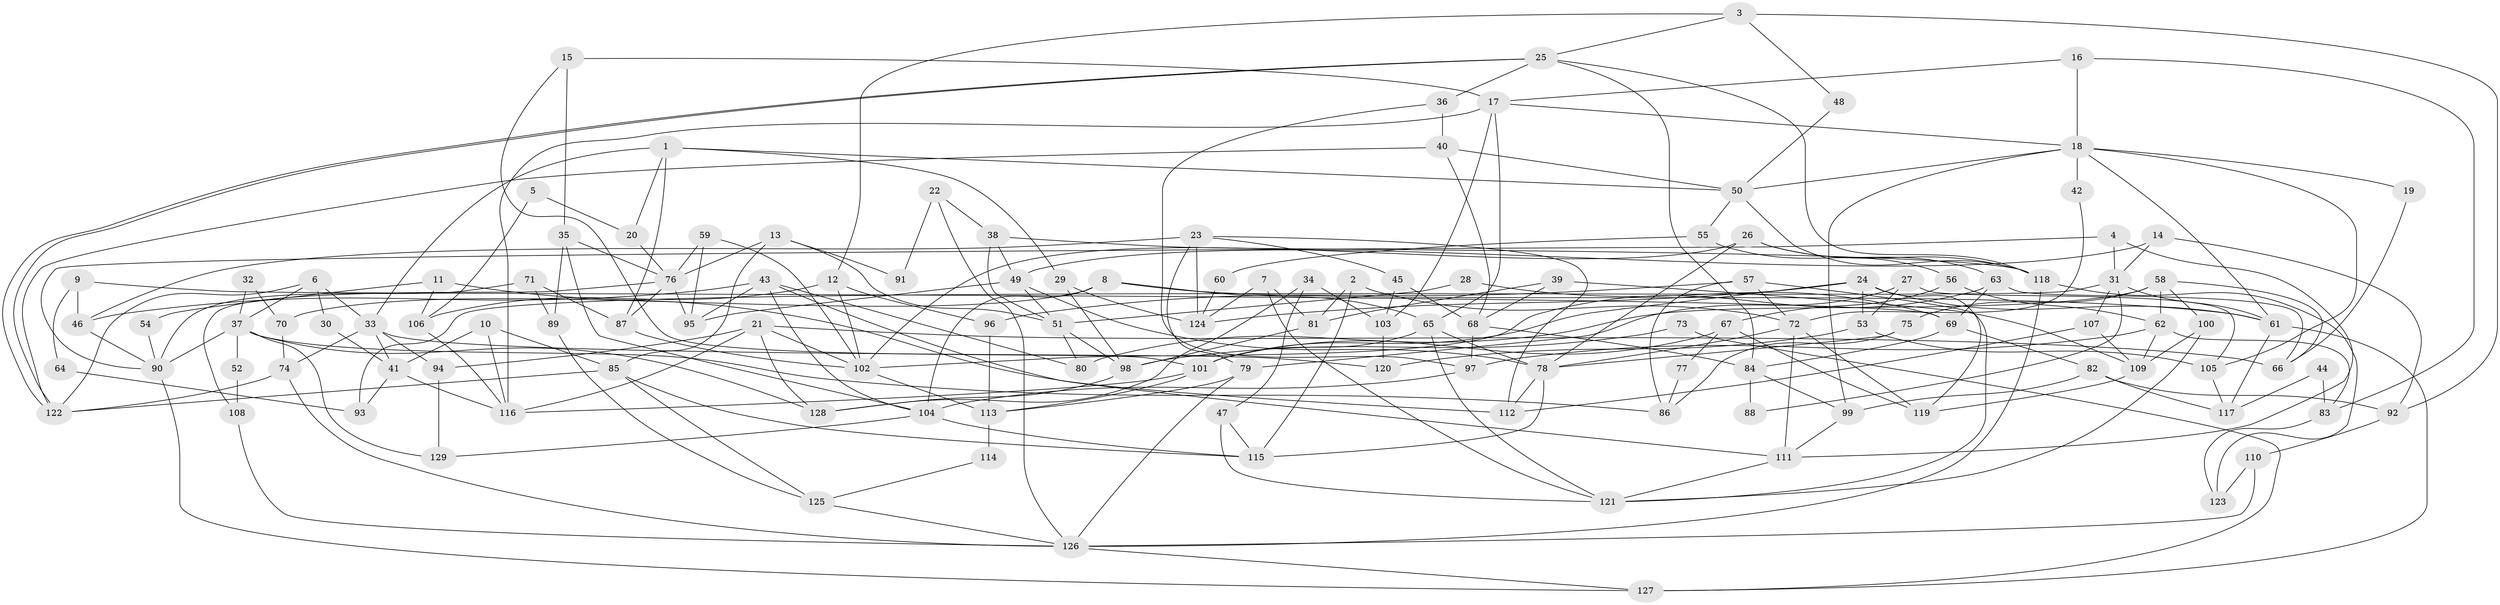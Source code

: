 // coarse degree distribution, {12: 0.03125, 3: 0.140625, 7: 0.1875, 2: 0.140625, 4: 0.171875, 25: 0.015625, 8: 0.046875, 5: 0.140625, 6: 0.0625, 13: 0.015625, 11: 0.015625, 9: 0.015625, 10: 0.015625}
// Generated by graph-tools (version 1.1) at 2025/54/03/05/25 16:54:47]
// undirected, 129 vertices, 258 edges
graph export_dot {
graph [start="1"]
  node [color=gray90,style=filled];
  1;
  2;
  3;
  4;
  5;
  6;
  7;
  8;
  9;
  10;
  11;
  12;
  13;
  14;
  15;
  16;
  17;
  18;
  19;
  20;
  21;
  22;
  23;
  24;
  25;
  26;
  27;
  28;
  29;
  30;
  31;
  32;
  33;
  34;
  35;
  36;
  37;
  38;
  39;
  40;
  41;
  42;
  43;
  44;
  45;
  46;
  47;
  48;
  49;
  50;
  51;
  52;
  53;
  54;
  55;
  56;
  57;
  58;
  59;
  60;
  61;
  62;
  63;
  64;
  65;
  66;
  67;
  68;
  69;
  70;
  71;
  72;
  73;
  74;
  75;
  76;
  77;
  78;
  79;
  80;
  81;
  82;
  83;
  84;
  85;
  86;
  87;
  88;
  89;
  90;
  91;
  92;
  93;
  94;
  95;
  96;
  97;
  98;
  99;
  100;
  101;
  102;
  103;
  104;
  105;
  106;
  107;
  108;
  109;
  110;
  111;
  112;
  113;
  114;
  115;
  116;
  117;
  118;
  119;
  120;
  121;
  122;
  123;
  124;
  125;
  126;
  127;
  128;
  129;
  1 -- 87;
  1 -- 50;
  1 -- 20;
  1 -- 29;
  1 -- 33;
  2 -- 72;
  2 -- 81;
  2 -- 115;
  3 -- 12;
  3 -- 92;
  3 -- 25;
  3 -- 48;
  4 -- 90;
  4 -- 31;
  4 -- 111;
  5 -- 106;
  5 -- 20;
  6 -- 33;
  6 -- 37;
  6 -- 30;
  6 -- 122;
  7 -- 121;
  7 -- 124;
  7 -- 81;
  8 -- 65;
  8 -- 61;
  8 -- 70;
  8 -- 104;
  9 -- 69;
  9 -- 46;
  9 -- 64;
  10 -- 85;
  10 -- 41;
  10 -- 116;
  11 -- 112;
  11 -- 106;
  11 -- 54;
  12 -- 96;
  12 -- 102;
  12 -- 106;
  13 -- 85;
  13 -- 76;
  13 -- 51;
  13 -- 91;
  14 -- 49;
  14 -- 31;
  14 -- 92;
  15 -- 101;
  15 -- 35;
  15 -- 17;
  16 -- 18;
  16 -- 17;
  16 -- 83;
  17 -- 116;
  17 -- 18;
  17 -- 65;
  17 -- 103;
  18 -- 50;
  18 -- 19;
  18 -- 42;
  18 -- 61;
  18 -- 99;
  18 -- 105;
  19 -- 66;
  20 -- 76;
  21 -- 128;
  21 -- 116;
  21 -- 66;
  21 -- 94;
  21 -- 102;
  22 -- 126;
  22 -- 38;
  22 -- 91;
  23 -- 124;
  23 -- 46;
  23 -- 45;
  23 -- 79;
  23 -- 112;
  24 -- 101;
  24 -- 119;
  24 -- 53;
  24 -- 61;
  24 -- 124;
  25 -- 122;
  25 -- 122;
  25 -- 36;
  25 -- 84;
  25 -- 118;
  26 -- 63;
  26 -- 118;
  26 -- 78;
  26 -- 102;
  27 -- 105;
  27 -- 79;
  27 -- 53;
  28 -- 51;
  28 -- 69;
  29 -- 98;
  29 -- 124;
  30 -- 41;
  31 -- 107;
  31 -- 61;
  31 -- 88;
  31 -- 93;
  32 -- 70;
  32 -- 37;
  33 -- 94;
  33 -- 41;
  33 -- 74;
  33 -- 120;
  34 -- 47;
  34 -- 103;
  34 -- 128;
  35 -- 104;
  35 -- 76;
  35 -- 89;
  36 -- 40;
  36 -- 97;
  37 -- 86;
  37 -- 128;
  37 -- 52;
  37 -- 90;
  37 -- 129;
  38 -- 118;
  38 -- 51;
  38 -- 49;
  39 -- 68;
  39 -- 109;
  39 -- 81;
  40 -- 122;
  40 -- 68;
  40 -- 50;
  41 -- 116;
  41 -- 93;
  42 -- 72;
  43 -- 111;
  43 -- 104;
  43 -- 46;
  43 -- 80;
  43 -- 95;
  44 -- 83;
  44 -- 117;
  45 -- 103;
  45 -- 68;
  46 -- 90;
  47 -- 115;
  47 -- 121;
  48 -- 50;
  49 -- 78;
  49 -- 51;
  49 -- 95;
  50 -- 118;
  50 -- 55;
  51 -- 80;
  51 -- 98;
  52 -- 108;
  53 -- 105;
  53 -- 120;
  54 -- 90;
  55 -- 56;
  55 -- 60;
  56 -- 67;
  56 -- 62;
  57 -- 121;
  57 -- 72;
  57 -- 86;
  57 -- 96;
  58 -- 62;
  58 -- 80;
  58 -- 66;
  58 -- 75;
  58 -- 100;
  59 -- 102;
  59 -- 95;
  59 -- 76;
  60 -- 124;
  61 -- 117;
  61 -- 127;
  62 -- 97;
  62 -- 83;
  62 -- 109;
  63 -- 66;
  63 -- 102;
  63 -- 69;
  64 -- 93;
  65 -- 78;
  65 -- 101;
  65 -- 121;
  67 -- 101;
  67 -- 119;
  67 -- 77;
  68 -- 84;
  68 -- 97;
  69 -- 82;
  69 -- 84;
  70 -- 74;
  71 -- 89;
  71 -- 87;
  71 -- 90;
  72 -- 111;
  72 -- 78;
  72 -- 119;
  73 -- 98;
  73 -- 127;
  74 -- 122;
  74 -- 126;
  75 -- 78;
  75 -- 86;
  76 -- 95;
  76 -- 87;
  76 -- 108;
  77 -- 86;
  78 -- 115;
  78 -- 112;
  79 -- 126;
  79 -- 113;
  81 -- 98;
  82 -- 99;
  82 -- 117;
  82 -- 92;
  83 -- 123;
  84 -- 88;
  84 -- 99;
  85 -- 122;
  85 -- 115;
  85 -- 125;
  87 -- 102;
  89 -- 125;
  90 -- 127;
  92 -- 110;
  94 -- 129;
  96 -- 113;
  97 -- 104;
  98 -- 128;
  99 -- 111;
  100 -- 121;
  100 -- 109;
  101 -- 113;
  101 -- 116;
  102 -- 113;
  103 -- 120;
  104 -- 115;
  104 -- 129;
  105 -- 117;
  106 -- 116;
  107 -- 109;
  107 -- 112;
  108 -- 126;
  109 -- 119;
  110 -- 126;
  110 -- 123;
  111 -- 121;
  113 -- 114;
  114 -- 125;
  118 -- 126;
  118 -- 123;
  125 -- 126;
  126 -- 127;
}
